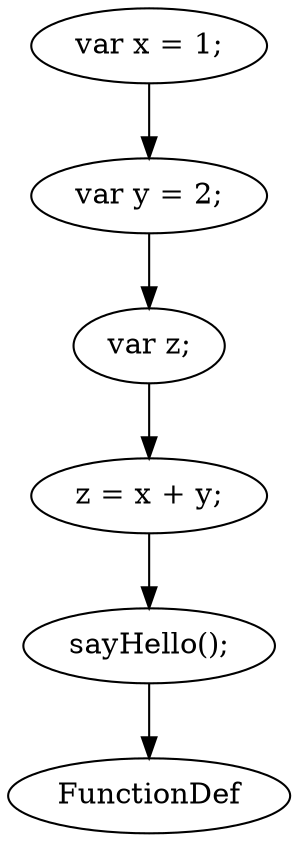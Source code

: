 digraph {
"0" [label="var y = 2;\n"] 
"1" [label="sayHello();\n"] 
"2" [label="z = x + y;\n"] 
"3" [label="FunctionDef"] 
"4" [label="var z;\n"] 
"5" [label="var x = 1;\n"] 
"0" -> "4" [label=""] 
"1" -> "3" [label=""] 
"2" -> "1" [label=""] 
"4" -> "2" [label=""] 
"5" -> "0" [label=""] 
}
